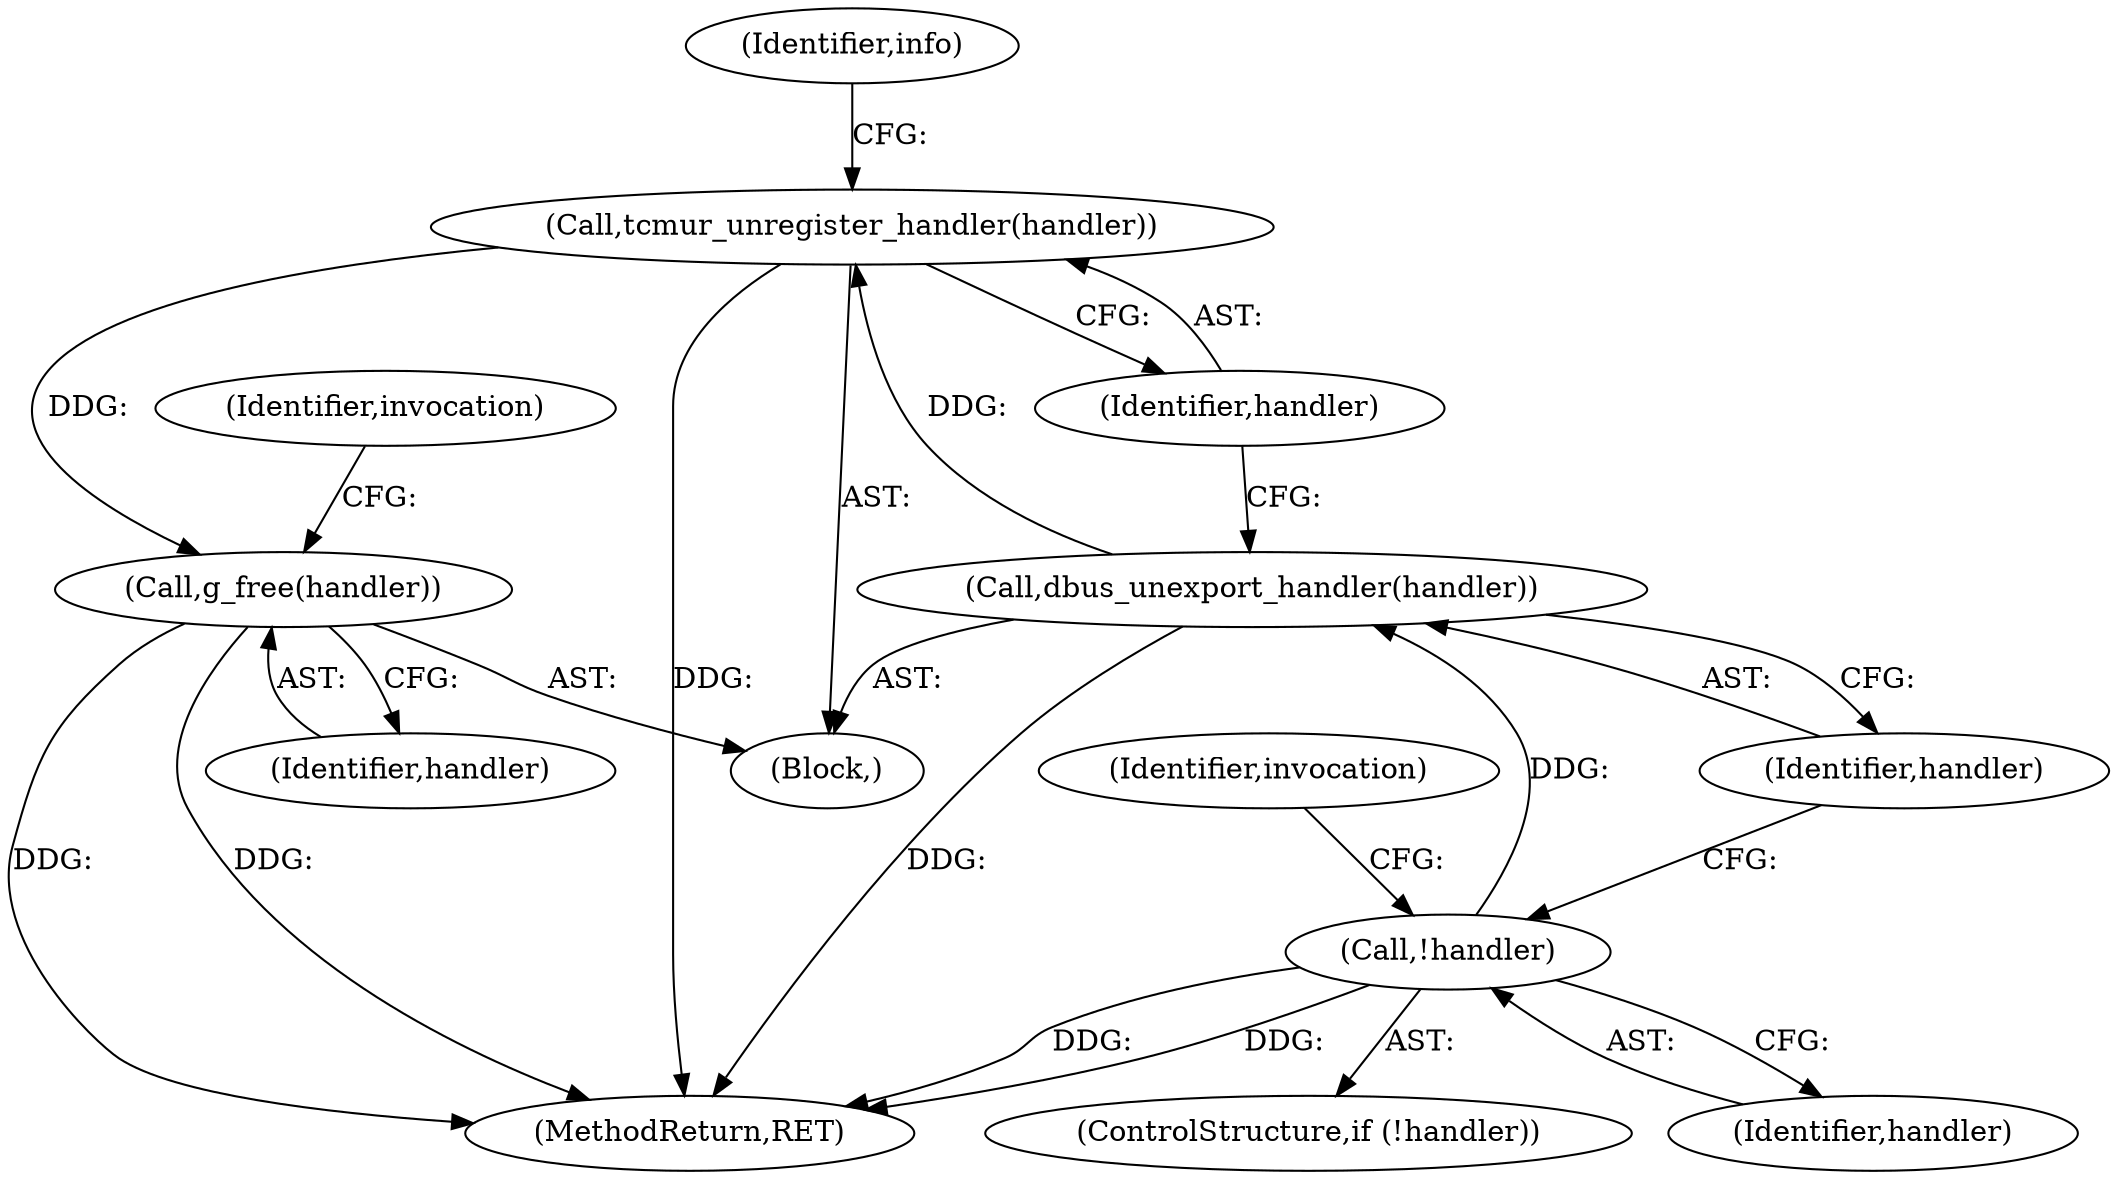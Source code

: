digraph "0_tcmu-runner_bb80e9c7a798f035768260ebdadffb6eb0786178_2@pointer" {
"1000134" [label="(Call,tcmur_unregister_handler(handler))"];
"1000132" [label="(Call,dbus_unexport_handler(handler))"];
"1000121" [label="(Call,!handler)"];
"1000142" [label="(Call,g_free(handler))"];
"1000133" [label="(Identifier,handler)"];
"1000143" [label="(Identifier,handler)"];
"1000132" [label="(Call,dbus_unexport_handler(handler))"];
"1000152" [label="(MethodReturn,RET)"];
"1000125" [label="(Identifier,invocation)"];
"1000122" [label="(Identifier,handler)"];
"1000135" [label="(Identifier,handler)"];
"1000121" [label="(Call,!handler)"];
"1000142" [label="(Call,g_free(handler))"];
"1000120" [label="(ControlStructure,if (!handler))"];
"1000105" [label="(Block,)"];
"1000145" [label="(Identifier,invocation)"];
"1000138" [label="(Identifier,info)"];
"1000134" [label="(Call,tcmur_unregister_handler(handler))"];
"1000134" -> "1000105"  [label="AST: "];
"1000134" -> "1000135"  [label="CFG: "];
"1000135" -> "1000134"  [label="AST: "];
"1000138" -> "1000134"  [label="CFG: "];
"1000134" -> "1000152"  [label="DDG: "];
"1000132" -> "1000134"  [label="DDG: "];
"1000134" -> "1000142"  [label="DDG: "];
"1000132" -> "1000105"  [label="AST: "];
"1000132" -> "1000133"  [label="CFG: "];
"1000133" -> "1000132"  [label="AST: "];
"1000135" -> "1000132"  [label="CFG: "];
"1000132" -> "1000152"  [label="DDG: "];
"1000121" -> "1000132"  [label="DDG: "];
"1000121" -> "1000120"  [label="AST: "];
"1000121" -> "1000122"  [label="CFG: "];
"1000122" -> "1000121"  [label="AST: "];
"1000125" -> "1000121"  [label="CFG: "];
"1000133" -> "1000121"  [label="CFG: "];
"1000121" -> "1000152"  [label="DDG: "];
"1000121" -> "1000152"  [label="DDG: "];
"1000142" -> "1000105"  [label="AST: "];
"1000142" -> "1000143"  [label="CFG: "];
"1000143" -> "1000142"  [label="AST: "];
"1000145" -> "1000142"  [label="CFG: "];
"1000142" -> "1000152"  [label="DDG: "];
"1000142" -> "1000152"  [label="DDG: "];
}
